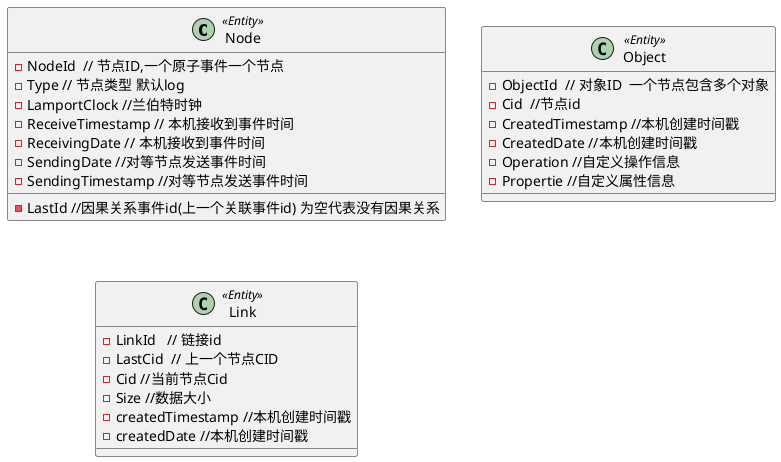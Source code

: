 

@startuml

class Node <<Entity>> {
    - NodeId  // 节点ID,一个原子事件一个节点
    - Type // 节点类型 默认log
    - LamportClock //兰伯特时钟
    - ReceiveTimestamp // 本机接收到事件时间
    - ReceivingDate // 本机接收到事件时间
    - SendingDate //对等节点发送事件时间
    - SendingTimestamp //对等节点发送事件时间
    - LastId //因果关系事件id(上一个关联事件id) 为空代表没有因果关系                 
}


class Object <<Entity>> {
    - ObjectId  // 对象ID  一个节点包含多个对象
    - Cid  //节点id
    - CreatedTimestamp //本机创建时间戳
    - CreatedDate //本机创建时间戳
    - Operation //自定义操作信息
    - Propertie //自定义属性信息                 
}

class Link <<Entity>> {
    - LinkId   // 链接id
    - LastCid  // 上一个节点CID
    - Cid //当前节点Cid
    - Size //数据大小
    - createdTimestamp //本机创建时间戳
    - createdDate //本机创建时间戳
}

@enduml